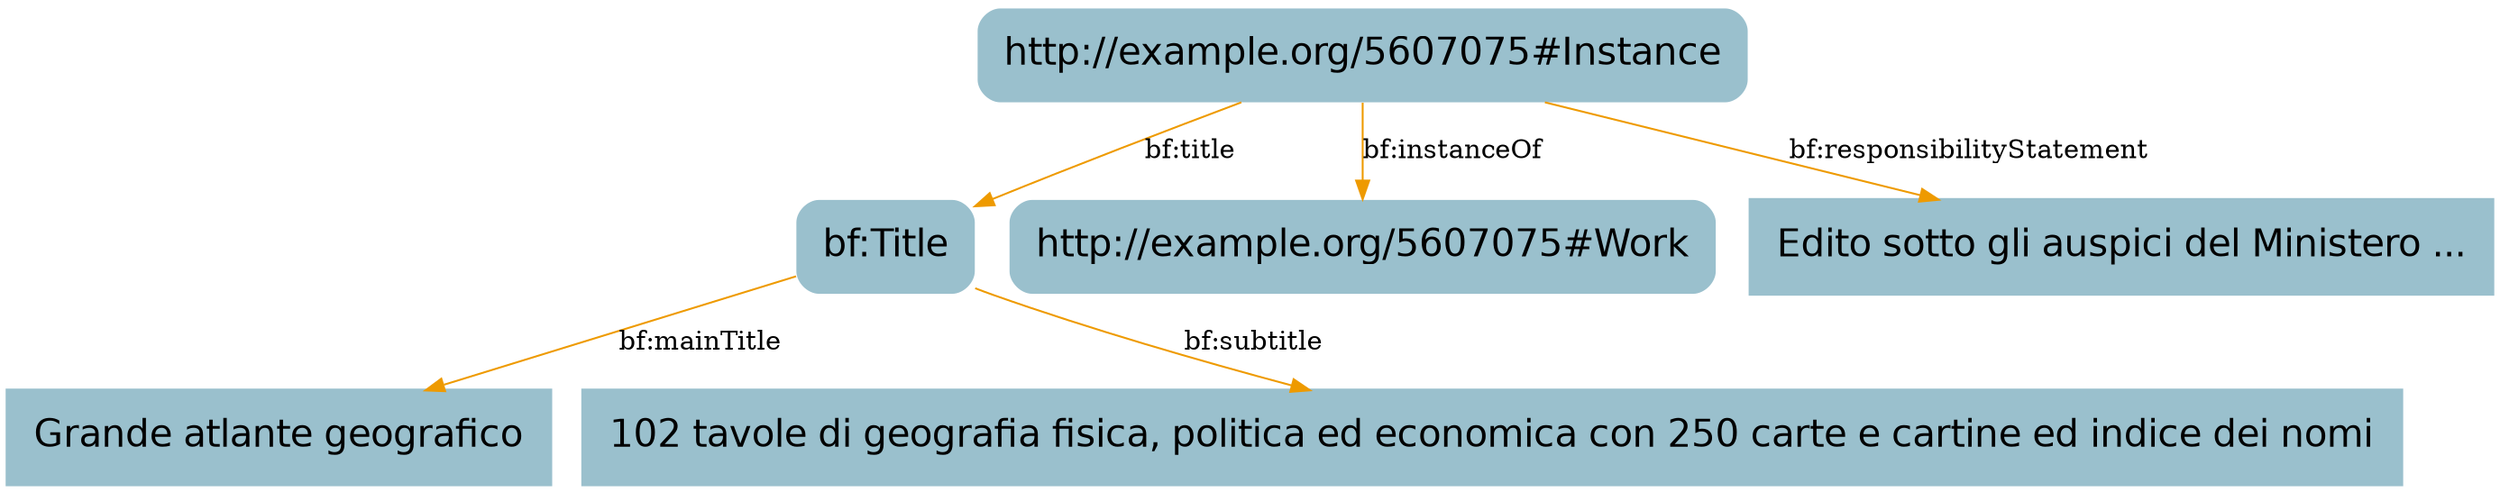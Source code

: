 digraph G {
    
    fontname=Helvetica;
    node [fontsize=20, style=filled, color=lightblue3, shape=Mrecord, fontname=Helvetica, margin="0.2,0.2", penwidth=2];
    edge [color=orange2];

    "A" [label="http://example.org/5607075#Instance", penwidth=0];
    "B" [label="bf:Title", penwidth=0];
    "C" [label="http://example.org/5607075#Work", penwidth=0];
    "D" [label="Grande atlante geografico", shape=box];
    "E" [label="102 tavole di geografia fisica, politica ed economica con 250 carte e cartine ed indice dei nomi", shape=box];
    "F" [label="Edito sotto gli auspici del Ministero ...", shape=box];
  
    "A" -> "B" [label="bf:title"];
    "A" -> "C" [label="bf:instanceOf"];
    "A" -> "F" [label="bf:responsibilityStatement"];
    "B" -> "D" [label="bf:mainTitle"];
    "B" -> "E" [label="bf:subtitle"];
}
